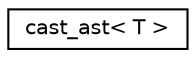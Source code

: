 digraph "Graphical Class Hierarchy"
{
  edge [fontname="Helvetica",fontsize="10",labelfontname="Helvetica",labelfontsize="10"];
  node [fontname="Helvetica",fontsize="10",shape=record];
  rankdir="LR";
  Node0 [label="cast_ast\< T \>",height=0.2,width=0.4,color="black", fillcolor="white", style="filled",URL="$classz3_1_1cast__ast.html"];
}

